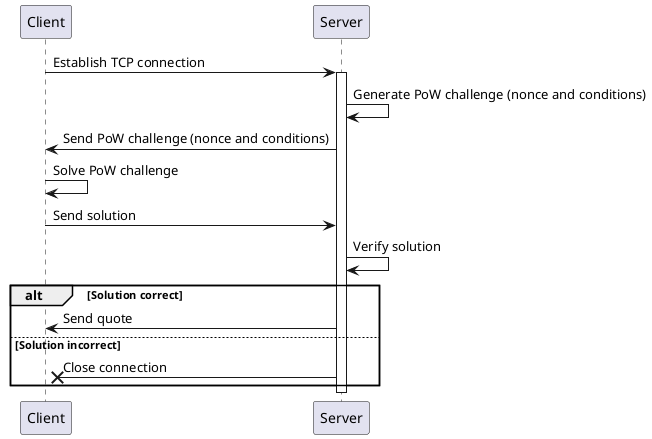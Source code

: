 @startuml

participant Client
participant Server

Client -> Server: Establish TCP connection
activate Server

Server -> Server: Generate PoW challenge (nonce and conditions)
Server -> Client: Send PoW challenge (nonce and conditions)

Client -> Client: Solve PoW challenge
Client -> Server: Send solution

Server -> Server: Verify solution
alt Solution correct
    Server -> Client: Send quote
else Solution incorrect
    Server ->x Client: Close connection
end

deactivate Server

@enduml
